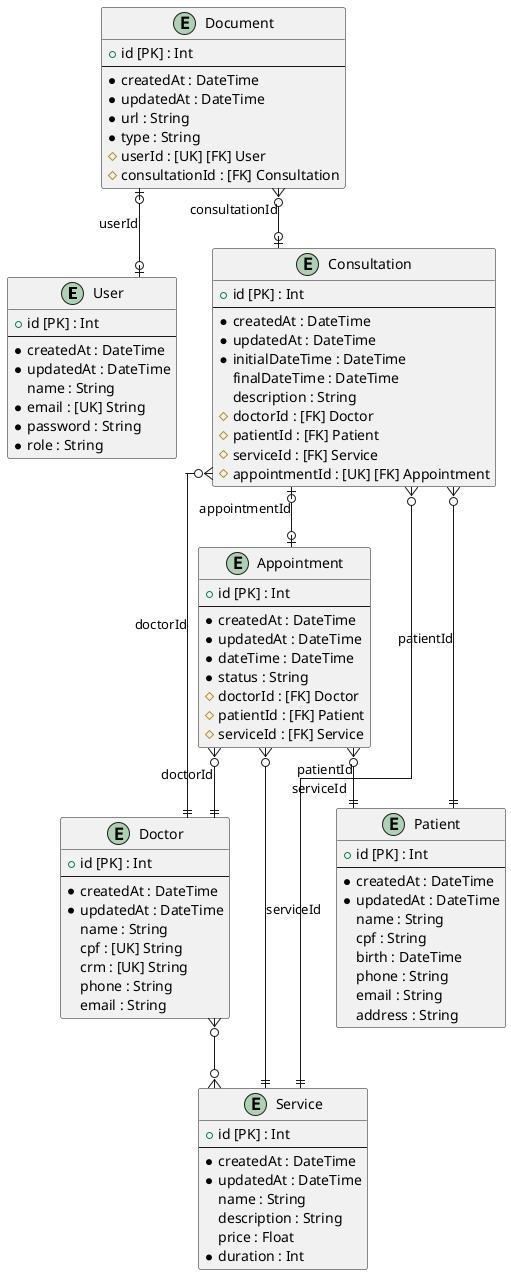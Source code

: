 @startuml erd
skinparam linetype ortho
entity "User" as User {
+ id [PK] : Int 
--
  * createdAt : DateTime
  * updatedAt : DateTime
  name : String
  * email : [UK] String
  * password : String
  * role : String
}

entity "Doctor" as Doctor {
+ id [PK] : Int 
--
  * createdAt : DateTime
  * updatedAt : DateTime
  name : String
  cpf : [UK] String
  crm : [UK] String
  phone : String
  email : String
}

entity "Service" as Service {
+ id [PK] : Int 
--
  * createdAt : DateTime
  * updatedAt : DateTime
  name : String
  description : String
  price : Float
  * duration : Int
}

entity "Patient" as Patient {
+ id [PK] : Int 
--
  * createdAt : DateTime
  * updatedAt : DateTime
  name : String
  cpf : String
  birth : DateTime
  phone : String
  email : String
  address : String
}

entity "Appointment" as Appointment {
+ id [PK] : Int 
--
  * createdAt : DateTime
  * updatedAt : DateTime
  * dateTime : DateTime
  * status : String
  # doctorId : [FK] Doctor
  # patientId : [FK] Patient
  # serviceId : [FK] Service
}

entity "Consultation" as Consultation {
+ id [PK] : Int 
--
  * createdAt : DateTime
  * updatedAt : DateTime
  * initialDateTime : DateTime
  finalDateTime : DateTime
  description : String
  # doctorId : [FK] Doctor
  # patientId : [FK] Patient
  # serviceId : [FK] Service
  # appointmentId : [UK] [FK] Appointment
}

entity "Document" as Document {
+ id [PK] : Int 
--
  * createdAt : DateTime
  * updatedAt : DateTime
  * url : String
  * type : String
  # userId : [UK] [FK] User
  # consultationId : [FK] Consultation
}

' Relations
Appointment }o--|| Doctor: doctorId
Appointment }o--|| Patient: patientId
Appointment }o--|| Service: serviceId
Consultation }o--|| Doctor: doctorId
Consultation }o--|| Patient: patientId
Consultation }o--|| Service: serviceId
Consultation |o--o| Appointment: appointmentId
Document |o--o| User: userId
Document }o--o| Consultation: consultationId
' ManyToMany Relations
Doctor }o--o{ Service
' enum relations
@enduml
@startuml User
skinparam linetype ortho
entity "User" as User {
+ id [PK] : Int 
--
  * createdAt : DateTime
  * updatedAt : DateTime
  name : String
  * email : [UK] String
  * password : String
  * role : String
}

entity "Document" as Document {
+ id [PK] : Int 
--
  * createdAt : DateTime
  * updatedAt : DateTime
  * url : String
  * type : String
  # userId : [UK] [FK] User
  # consultationId : [FK] Consultation
}

' Relations
Document |o--o| User: userId
' ManyToMany Relations
' enum relations
@enduml
@startuml Doctor
skinparam linetype ortho
entity "Doctor" as Doctor {
+ id [PK] : Int 
--
  * createdAt : DateTime
  * updatedAt : DateTime
  name : String
  cpf : [UK] String
  crm : [UK] String
  phone : String
  email : String
}

entity "Service" as Service {
+ id [PK] : Int 
--
  * createdAt : DateTime
  * updatedAt : DateTime
  name : String
  description : String
  price : Float
  * duration : Int
}

entity "Appointment" as Appointment {
+ id [PK] : Int 
--
  * createdAt : DateTime
  * updatedAt : DateTime
  * dateTime : DateTime
  * status : String
  # doctorId : [FK] Doctor
  # patientId : [FK] Patient
  # serviceId : [FK] Service
}

entity "Consultation" as Consultation {
+ id [PK] : Int 
--
  * createdAt : DateTime
  * updatedAt : DateTime
  * initialDateTime : DateTime
  finalDateTime : DateTime
  description : String
  # doctorId : [FK] Doctor
  # patientId : [FK] Patient
  # serviceId : [FK] Service
  # appointmentId : [UK] [FK] Appointment
}

' Relations
Appointment }o--|| Doctor: doctorId
Appointment }o--|| Service: serviceId
Consultation }o--|| Doctor: doctorId
Consultation }o--|| Service: serviceId
Consultation |o--o| Appointment: appointmentId
' ManyToMany Relations
Doctor }o--o{ Service
' enum relations
@enduml
@startuml Service
skinparam linetype ortho
entity "Doctor" as Doctor {
+ id [PK] : Int 
--
  * createdAt : DateTime
  * updatedAt : DateTime
  name : String
  cpf : [UK] String
  crm : [UK] String
  phone : String
  email : String
}

entity "Service" as Service {
+ id [PK] : Int 
--
  * createdAt : DateTime
  * updatedAt : DateTime
  name : String
  description : String
  price : Float
  * duration : Int
}

entity "Appointment" as Appointment {
+ id [PK] : Int 
--
  * createdAt : DateTime
  * updatedAt : DateTime
  * dateTime : DateTime
  * status : String
  # doctorId : [FK] Doctor
  # patientId : [FK] Patient
  # serviceId : [FK] Service
}

entity "Consultation" as Consultation {
+ id [PK] : Int 
--
  * createdAt : DateTime
  * updatedAt : DateTime
  * initialDateTime : DateTime
  finalDateTime : DateTime
  description : String
  # doctorId : [FK] Doctor
  # patientId : [FK] Patient
  # serviceId : [FK] Service
  # appointmentId : [UK] [FK] Appointment
}

' Relations
Appointment }o--|| Doctor: doctorId
Appointment }o--|| Service: serviceId
Consultation }o--|| Doctor: doctorId
Consultation }o--|| Service: serviceId
Consultation |o--o| Appointment: appointmentId
' ManyToMany Relations
Doctor }o--o{ Service
' enum relations
@enduml
@startuml Patient
skinparam linetype ortho
entity "Patient" as Patient {
+ id [PK] : Int 
--
  * createdAt : DateTime
  * updatedAt : DateTime
  name : String
  cpf : String
  birth : DateTime
  phone : String
  email : String
  address : String
}

entity "Appointment" as Appointment {
+ id [PK] : Int 
--
  * createdAt : DateTime
  * updatedAt : DateTime
  * dateTime : DateTime
  * status : String
  # doctorId : [FK] Doctor
  # patientId : [FK] Patient
  # serviceId : [FK] Service
}

entity "Consultation" as Consultation {
+ id [PK] : Int 
--
  * createdAt : DateTime
  * updatedAt : DateTime
  * initialDateTime : DateTime
  finalDateTime : DateTime
  description : String
  # doctorId : [FK] Doctor
  # patientId : [FK] Patient
  # serviceId : [FK] Service
  # appointmentId : [UK] [FK] Appointment
}

' Relations
Appointment }o--|| Patient: patientId
Consultation }o--|| Patient: patientId
Consultation |o--o| Appointment: appointmentId
' ManyToMany Relations
' enum relations
@enduml
@startuml Appointment
skinparam linetype ortho
entity "Doctor" as Doctor {
+ id [PK] : Int 
--
  * createdAt : DateTime
  * updatedAt : DateTime
  name : String
  cpf : [UK] String
  crm : [UK] String
  phone : String
  email : String
}

entity "Service" as Service {
+ id [PK] : Int 
--
  * createdAt : DateTime
  * updatedAt : DateTime
  name : String
  description : String
  price : Float
  * duration : Int
}

entity "Patient" as Patient {
+ id [PK] : Int 
--
  * createdAt : DateTime
  * updatedAt : DateTime
  name : String
  cpf : String
  birth : DateTime
  phone : String
  email : String
  address : String
}

entity "Appointment" as Appointment {
+ id [PK] : Int 
--
  * createdAt : DateTime
  * updatedAt : DateTime
  * dateTime : DateTime
  * status : String
  # doctorId : [FK] Doctor
  # patientId : [FK] Patient
  # serviceId : [FK] Service
}

entity "Consultation" as Consultation {
+ id [PK] : Int 
--
  * createdAt : DateTime
  * updatedAt : DateTime
  * initialDateTime : DateTime
  finalDateTime : DateTime
  description : String
  # doctorId : [FK] Doctor
  # patientId : [FK] Patient
  # serviceId : [FK] Service
  # appointmentId : [UK] [FK] Appointment
}

' Relations
Appointment }o--|| Doctor: doctorId
Appointment }o--|| Patient: patientId
Appointment }o--|| Service: serviceId
Consultation }o--|| Doctor: doctorId
Consultation }o--|| Patient: patientId
Consultation }o--|| Service: serviceId
Consultation |o--o| Appointment: appointmentId
' ManyToMany Relations
Doctor }o--o{ Service
' enum relations
@enduml
@startuml Consultation
skinparam linetype ortho
entity "Doctor" as Doctor {
+ id [PK] : Int 
--
  * createdAt : DateTime
  * updatedAt : DateTime
  name : String
  cpf : [UK] String
  crm : [UK] String
  phone : String
  email : String
}

entity "Service" as Service {
+ id [PK] : Int 
--
  * createdAt : DateTime
  * updatedAt : DateTime
  name : String
  description : String
  price : Float
  * duration : Int
}

entity "Patient" as Patient {
+ id [PK] : Int 
--
  * createdAt : DateTime
  * updatedAt : DateTime
  name : String
  cpf : String
  birth : DateTime
  phone : String
  email : String
  address : String
}

entity "Appointment" as Appointment {
+ id [PK] : Int 
--
  * createdAt : DateTime
  * updatedAt : DateTime
  * dateTime : DateTime
  * status : String
  # doctorId : [FK] Doctor
  # patientId : [FK] Patient
  # serviceId : [FK] Service
}

entity "Consultation" as Consultation {
+ id [PK] : Int 
--
  * createdAt : DateTime
  * updatedAt : DateTime
  * initialDateTime : DateTime
  finalDateTime : DateTime
  description : String
  # doctorId : [FK] Doctor
  # patientId : [FK] Patient
  # serviceId : [FK] Service
  # appointmentId : [UK] [FK] Appointment
}

entity "Document" as Document {
+ id [PK] : Int 
--
  * createdAt : DateTime
  * updatedAt : DateTime
  * url : String
  * type : String
  # userId : [UK] [FK] User
  # consultationId : [FK] Consultation
}

' Relations
Appointment }o--|| Doctor: doctorId
Appointment }o--|| Patient: patientId
Appointment }o--|| Service: serviceId
Consultation }o--|| Doctor: doctorId
Consultation }o--|| Patient: patientId
Consultation }o--|| Service: serviceId
Consultation |o--o| Appointment: appointmentId
Document }o--o| Consultation: consultationId
' ManyToMany Relations
Doctor }o--o{ Service
' enum relations
@enduml
@startuml Document
skinparam linetype ortho
entity "User" as User {
+ id [PK] : Int 
--
  * createdAt : DateTime
  * updatedAt : DateTime
  name : String
  * email : [UK] String
  * password : String
  * role : String
}

entity "Consultation" as Consultation {
+ id [PK] : Int 
--
  * createdAt : DateTime
  * updatedAt : DateTime
  * initialDateTime : DateTime
  finalDateTime : DateTime
  description : String
  # doctorId : [FK] Doctor
  # patientId : [FK] Patient
  # serviceId : [FK] Service
  # appointmentId : [UK] [FK] Appointment
}

entity "Document" as Document {
+ id [PK] : Int 
--
  * createdAt : DateTime
  * updatedAt : DateTime
  * url : String
  * type : String
  # userId : [UK] [FK] User
  # consultationId : [FK] Consultation
}

' Relations
Document |o--o| User: userId
Document }o--o| Consultation: consultationId
' ManyToMany Relations
' enum relations
@enduml